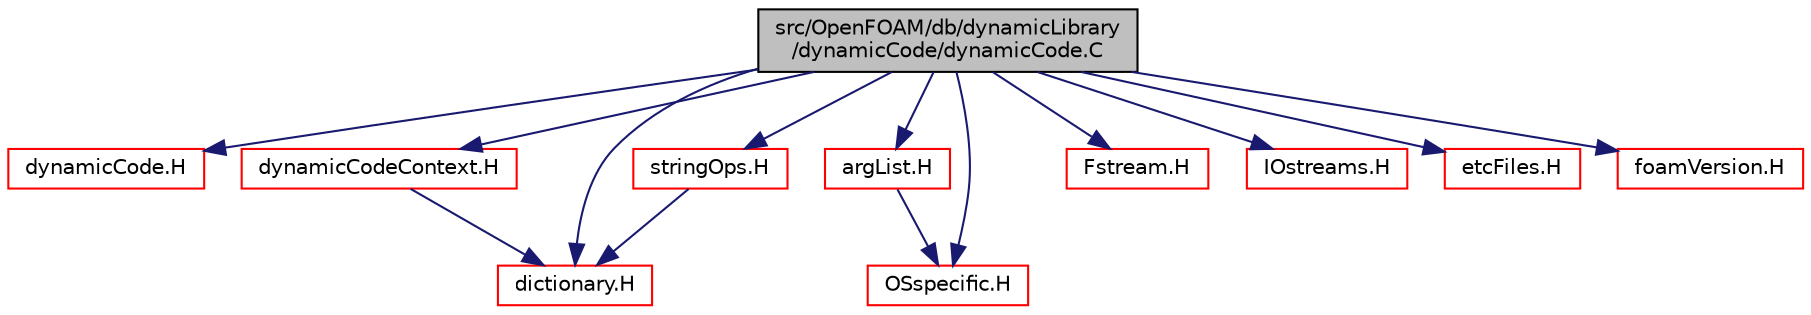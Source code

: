 digraph "src/OpenFOAM/db/dynamicLibrary/dynamicCode/dynamicCode.C"
{
  bgcolor="transparent";
  edge [fontname="Helvetica",fontsize="10",labelfontname="Helvetica",labelfontsize="10"];
  node [fontname="Helvetica",fontsize="10",shape=record];
  Node1 [label="src/OpenFOAM/db/dynamicLibrary\l/dynamicCode/dynamicCode.C",height=0.2,width=0.4,color="black", fillcolor="grey75", style="filled" fontcolor="black"];
  Node1 -> Node2 [color="midnightblue",fontsize="10",style="solid",fontname="Helvetica"];
  Node2 [label="dynamicCode.H",height=0.2,width=0.4,color="red",URL="$dynamicCode_8H.html"];
  Node1 -> Node3 [color="midnightblue",fontsize="10",style="solid",fontname="Helvetica"];
  Node3 [label="dynamicCodeContext.H",height=0.2,width=0.4,color="red",URL="$dynamicCodeContext_8H.html"];
  Node3 -> Node4 [color="midnightblue",fontsize="10",style="solid",fontname="Helvetica"];
  Node4 [label="dictionary.H",height=0.2,width=0.4,color="red",URL="$dictionary_8H.html"];
  Node1 -> Node5 [color="midnightblue",fontsize="10",style="solid",fontname="Helvetica"];
  Node5 [label="argList.H",height=0.2,width=0.4,color="red",URL="$argList_8H.html"];
  Node5 -> Node6 [color="midnightblue",fontsize="10",style="solid",fontname="Helvetica"];
  Node6 [label="OSspecific.H",height=0.2,width=0.4,color="red",URL="$OSspecific_8H.html",tooltip="Functions used by OpenFOAM that are specific to POSIX compliant operating systems and need to be repl..."];
  Node1 -> Node7 [color="midnightblue",fontsize="10",style="solid",fontname="Helvetica"];
  Node7 [label="stringOps.H",height=0.2,width=0.4,color="red",URL="$stringOps_8H.html"];
  Node7 -> Node4 [color="midnightblue",fontsize="10",style="solid",fontname="Helvetica"];
  Node1 -> Node8 [color="midnightblue",fontsize="10",style="solid",fontname="Helvetica"];
  Node8 [label="Fstream.H",height=0.2,width=0.4,color="red",URL="$Fstream_8H.html",tooltip="Input/output from file streams. "];
  Node1 -> Node9 [color="midnightblue",fontsize="10",style="solid",fontname="Helvetica"];
  Node9 [label="IOstreams.H",height=0.2,width=0.4,color="red",URL="$IOstreams_8H.html",tooltip="Useful combination of include files which define Sin, Sout and Serr and the use of IO streams general..."];
  Node1 -> Node6 [color="midnightblue",fontsize="10",style="solid",fontname="Helvetica"];
  Node1 -> Node10 [color="midnightblue",fontsize="10",style="solid",fontname="Helvetica"];
  Node10 [label="etcFiles.H",height=0.2,width=0.4,color="red",URL="$etcFiles_8H.html",tooltip="Functions to search &#39;etc&#39; directories for configuration files etc. "];
  Node1 -> Node4 [color="midnightblue",fontsize="10",style="solid",fontname="Helvetica"];
  Node1 -> Node11 [color="midnightblue",fontsize="10",style="solid",fontname="Helvetica"];
  Node11 [label="foamVersion.H",height=0.2,width=0.4,color="red",URL="$foamVersion_8H.html"];
}
